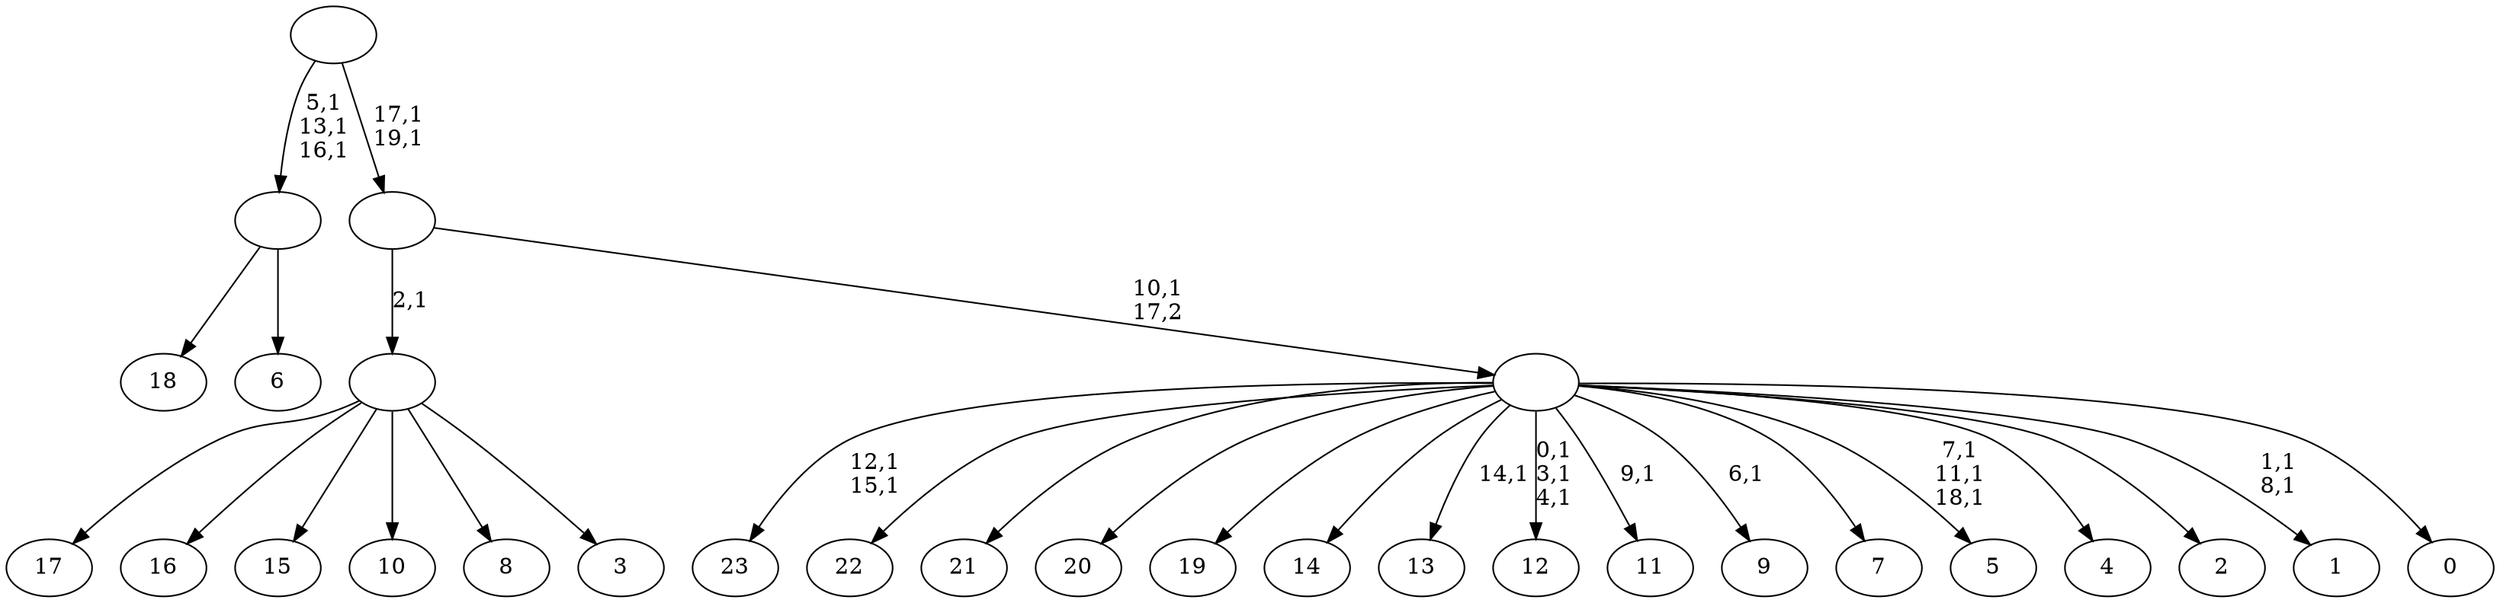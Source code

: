 digraph T {
	44 [label="23"]
	41 [label="22"]
	40 [label="21"]
	39 [label="20"]
	38 [label="19"]
	37 [label="18"]
	36 [label="17"]
	35 [label="16"]
	34 [label="15"]
	33 [label="14"]
	32 [label="13"]
	30 [label="12"]
	26 [label="11"]
	24 [label="10"]
	23 [label="9"]
	21 [label="8"]
	20 [label="7"]
	19 [label="6"]
	18 [label=""]
	15 [label="5"]
	11 [label="4"]
	10 [label="3"]
	9 [label=""]
	8 [label="2"]
	7 [label="1"]
	4 [label="0"]
	3 [label=""]
	2 [label=""]
	0 [label=""]
	18 -> 37 [label=""]
	18 -> 19 [label=""]
	9 -> 36 [label=""]
	9 -> 35 [label=""]
	9 -> 34 [label=""]
	9 -> 24 [label=""]
	9 -> 21 [label=""]
	9 -> 10 [label=""]
	3 -> 7 [label="1,1\n8,1"]
	3 -> 15 [label="7,1\n11,1\n18,1"]
	3 -> 23 [label="6,1"]
	3 -> 26 [label="9,1"]
	3 -> 30 [label="0,1\n3,1\n4,1"]
	3 -> 32 [label="14,1"]
	3 -> 44 [label="12,1\n15,1"]
	3 -> 41 [label=""]
	3 -> 40 [label=""]
	3 -> 39 [label=""]
	3 -> 38 [label=""]
	3 -> 33 [label=""]
	3 -> 20 [label=""]
	3 -> 11 [label=""]
	3 -> 8 [label=""]
	3 -> 4 [label=""]
	2 -> 9 [label="2,1"]
	2 -> 3 [label="10,1\n17,2"]
	0 -> 2 [label="17,1\n19,1"]
	0 -> 18 [label="5,1\n13,1\n16,1"]
}
